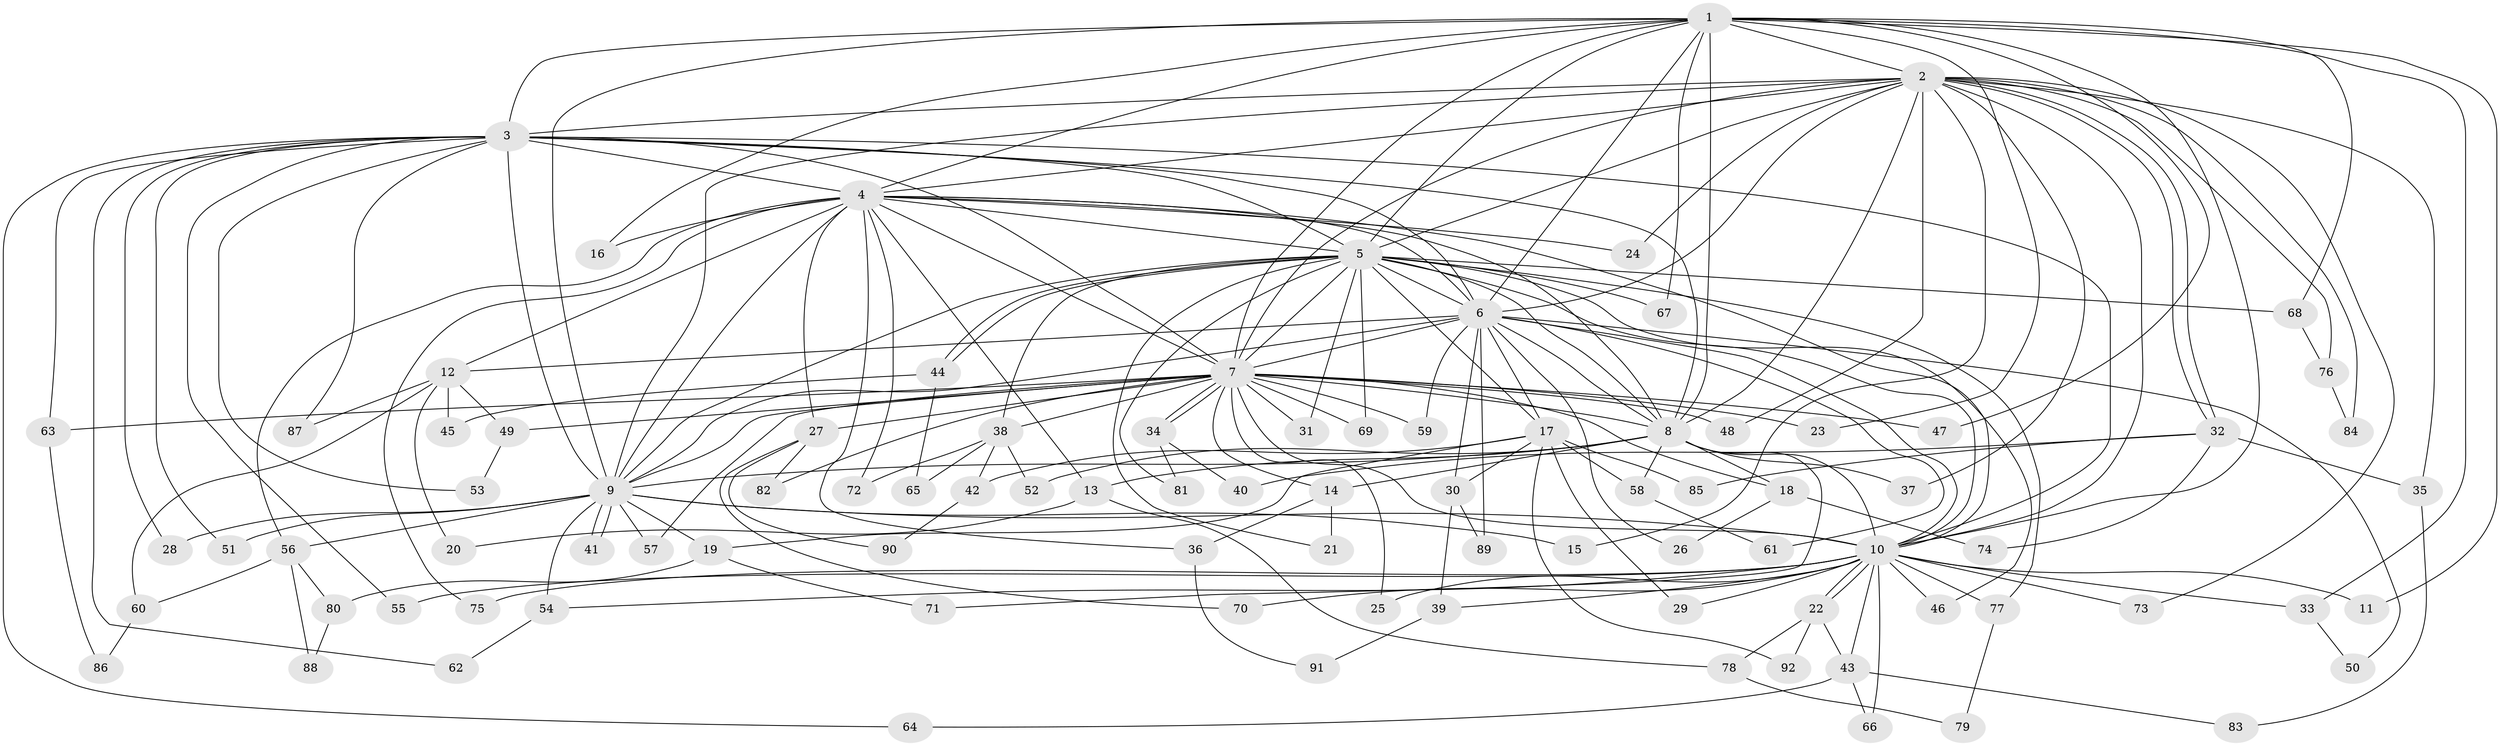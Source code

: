 // coarse degree distribution, {13: 0.03125, 19: 0.015625, 14: 0.015625, 30: 0.015625, 21: 0.015625, 18: 0.015625, 2: 0.53125, 6: 0.03125, 4: 0.109375, 9: 0.015625, 7: 0.015625, 3: 0.15625, 1: 0.015625, 5: 0.015625}
// Generated by graph-tools (version 1.1) at 2025/17/03/04/25 18:17:55]
// undirected, 92 vertices, 209 edges
graph export_dot {
graph [start="1"]
  node [color=gray90,style=filled];
  1;
  2;
  3;
  4;
  5;
  6;
  7;
  8;
  9;
  10;
  11;
  12;
  13;
  14;
  15;
  16;
  17;
  18;
  19;
  20;
  21;
  22;
  23;
  24;
  25;
  26;
  27;
  28;
  29;
  30;
  31;
  32;
  33;
  34;
  35;
  36;
  37;
  38;
  39;
  40;
  41;
  42;
  43;
  44;
  45;
  46;
  47;
  48;
  49;
  50;
  51;
  52;
  53;
  54;
  55;
  56;
  57;
  58;
  59;
  60;
  61;
  62;
  63;
  64;
  65;
  66;
  67;
  68;
  69;
  70;
  71;
  72;
  73;
  74;
  75;
  76;
  77;
  78;
  79;
  80;
  81;
  82;
  83;
  84;
  85;
  86;
  87;
  88;
  89;
  90;
  91;
  92;
  1 -- 2;
  1 -- 3;
  1 -- 4;
  1 -- 5;
  1 -- 6;
  1 -- 7;
  1 -- 8;
  1 -- 9;
  1 -- 10;
  1 -- 11;
  1 -- 16;
  1 -- 23;
  1 -- 33;
  1 -- 47;
  1 -- 67;
  1 -- 68;
  2 -- 3;
  2 -- 4;
  2 -- 5;
  2 -- 6;
  2 -- 7;
  2 -- 8;
  2 -- 9;
  2 -- 10;
  2 -- 15;
  2 -- 24;
  2 -- 32;
  2 -- 32;
  2 -- 35;
  2 -- 37;
  2 -- 48;
  2 -- 73;
  2 -- 76;
  2 -- 84;
  3 -- 4;
  3 -- 5;
  3 -- 6;
  3 -- 7;
  3 -- 8;
  3 -- 9;
  3 -- 10;
  3 -- 28;
  3 -- 51;
  3 -- 53;
  3 -- 55;
  3 -- 62;
  3 -- 63;
  3 -- 64;
  3 -- 87;
  4 -- 5;
  4 -- 6;
  4 -- 7;
  4 -- 8;
  4 -- 9;
  4 -- 10;
  4 -- 12;
  4 -- 13;
  4 -- 16;
  4 -- 24;
  4 -- 27;
  4 -- 36;
  4 -- 56;
  4 -- 72;
  4 -- 75;
  5 -- 6;
  5 -- 7;
  5 -- 8;
  5 -- 9;
  5 -- 10;
  5 -- 17;
  5 -- 21;
  5 -- 31;
  5 -- 38;
  5 -- 44;
  5 -- 44;
  5 -- 46;
  5 -- 67;
  5 -- 68;
  5 -- 69;
  5 -- 77;
  5 -- 81;
  6 -- 7;
  6 -- 8;
  6 -- 9;
  6 -- 10;
  6 -- 12;
  6 -- 17;
  6 -- 26;
  6 -- 30;
  6 -- 50;
  6 -- 59;
  6 -- 61;
  6 -- 89;
  7 -- 8;
  7 -- 9;
  7 -- 10;
  7 -- 14;
  7 -- 18;
  7 -- 23;
  7 -- 25;
  7 -- 27;
  7 -- 31;
  7 -- 34;
  7 -- 34;
  7 -- 38;
  7 -- 47;
  7 -- 48;
  7 -- 49;
  7 -- 57;
  7 -- 59;
  7 -- 63;
  7 -- 69;
  7 -- 82;
  8 -- 9;
  8 -- 10;
  8 -- 13;
  8 -- 14;
  8 -- 18;
  8 -- 37;
  8 -- 52;
  8 -- 58;
  8 -- 71;
  9 -- 10;
  9 -- 15;
  9 -- 19;
  9 -- 28;
  9 -- 41;
  9 -- 41;
  9 -- 51;
  9 -- 54;
  9 -- 56;
  9 -- 57;
  10 -- 11;
  10 -- 22;
  10 -- 22;
  10 -- 25;
  10 -- 29;
  10 -- 33;
  10 -- 39;
  10 -- 43;
  10 -- 46;
  10 -- 54;
  10 -- 55;
  10 -- 66;
  10 -- 70;
  10 -- 73;
  10 -- 75;
  10 -- 77;
  12 -- 20;
  12 -- 45;
  12 -- 49;
  12 -- 60;
  12 -- 87;
  13 -- 20;
  13 -- 78;
  14 -- 21;
  14 -- 36;
  17 -- 19;
  17 -- 29;
  17 -- 30;
  17 -- 42;
  17 -- 58;
  17 -- 85;
  17 -- 92;
  18 -- 26;
  18 -- 74;
  19 -- 71;
  19 -- 80;
  22 -- 43;
  22 -- 78;
  22 -- 92;
  27 -- 70;
  27 -- 82;
  27 -- 90;
  30 -- 39;
  30 -- 89;
  32 -- 35;
  32 -- 40;
  32 -- 74;
  32 -- 85;
  33 -- 50;
  34 -- 40;
  34 -- 81;
  35 -- 83;
  36 -- 91;
  38 -- 42;
  38 -- 52;
  38 -- 65;
  38 -- 72;
  39 -- 91;
  42 -- 90;
  43 -- 64;
  43 -- 66;
  43 -- 83;
  44 -- 45;
  44 -- 65;
  49 -- 53;
  54 -- 62;
  56 -- 60;
  56 -- 80;
  56 -- 88;
  58 -- 61;
  60 -- 86;
  63 -- 86;
  68 -- 76;
  76 -- 84;
  77 -- 79;
  78 -- 79;
  80 -- 88;
}
